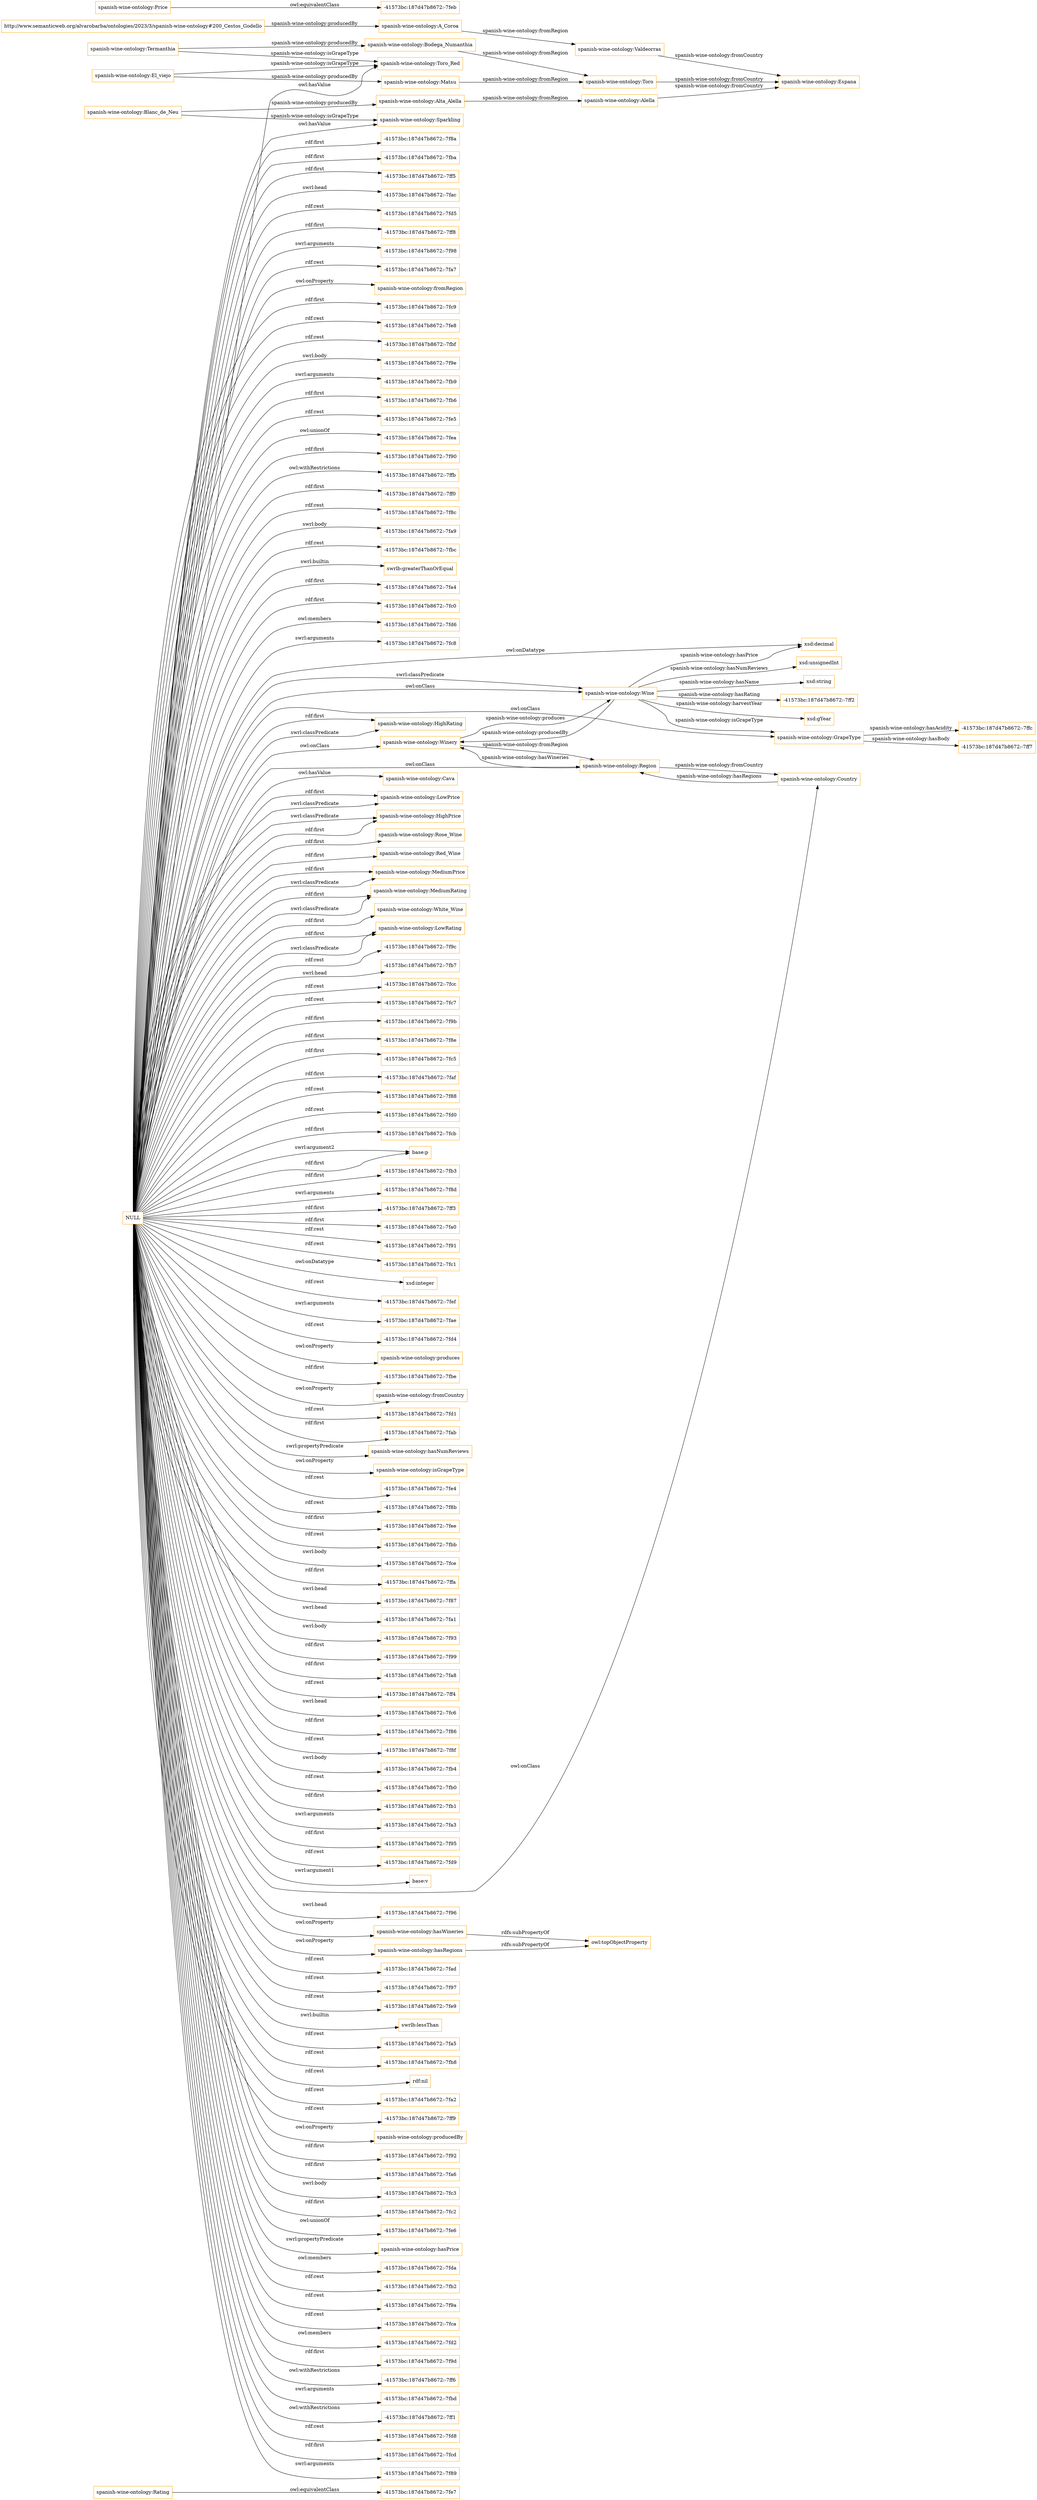 digraph ar2dtool_diagram { 
rankdir=LR;
size="1501"
node [shape = rectangle, color="orange"]; "spanish-wine-ontology:Rating" "spanish-wine-ontology:Winery" "spanish-wine-ontology:Wine" "spanish-wine-ontology:HighRating" "spanish-wine-ontology:Country" "spanish-wine-ontology:Cava" "spanish-wine-ontology:LowPrice" "spanish-wine-ontology:HighPrice" "spanish-wine-ontology:Rose_Wine" "-41573bc:187d47b8672:-7fe7" "-41573bc:187d47b8672:-7feb" "spanish-wine-ontology:Red_Wine" "spanish-wine-ontology:Region" "spanish-wine-ontology:MediumPrice" "spanish-wine-ontology:MediumRating" "spanish-wine-ontology:White_Wine" "spanish-wine-ontology:LowRating" "spanish-wine-ontology:Price" "spanish-wine-ontology:GrapeType" ; /*classes style*/
	"spanish-wine-ontology:Termanthia" -> "spanish-wine-ontology:Bodega_Numanthia" [ label = "spanish-wine-ontology:producedBy" ];
	"spanish-wine-ontology:Termanthia" -> "spanish-wine-ontology:Toro_Red" [ label = "spanish-wine-ontology:isGrapeType" ];
	"NULL" -> "-41573bc:187d47b8672:-7faf" [ label = "rdf:first" ];
	"NULL" -> "-41573bc:187d47b8672:-7f88" [ label = "rdf:rest" ];
	"NULL" -> "-41573bc:187d47b8672:-7fd0" [ label = "rdf:rest" ];
	"NULL" -> "-41573bc:187d47b8672:-7fcb" [ label = "rdf:first" ];
	"NULL" -> "spanish-wine-ontology:MediumRating" [ label = "rdf:first" ];
	"NULL" -> "base:p" [ label = "swrl:argument2" ];
	"NULL" -> "-41573bc:187d47b8672:-7fb3" [ label = "rdf:first" ];
	"NULL" -> "-41573bc:187d47b8672:-7f8d" [ label = "swrl:arguments" ];
	"NULL" -> "spanish-wine-ontology:GrapeType" [ label = "owl:onClass" ];
	"NULL" -> "-41573bc:187d47b8672:-7ff3" [ label = "rdf:first" ];
	"NULL" -> "-41573bc:187d47b8672:-7fa0" [ label = "rdf:first" ];
	"NULL" -> "-41573bc:187d47b8672:-7f91" [ label = "rdf:rest" ];
	"NULL" -> "-41573bc:187d47b8672:-7fc1" [ label = "rdf:rest" ];
	"NULL" -> "spanish-wine-ontology:MediumPrice" [ label = "rdf:first" ];
	"NULL" -> "xsd:integer" [ label = "owl:onDatatype" ];
	"NULL" -> "-41573bc:187d47b8672:-7fef" [ label = "rdf:rest" ];
	"NULL" -> "-41573bc:187d47b8672:-7fae" [ label = "swrl:arguments" ];
	"NULL" -> "-41573bc:187d47b8672:-7fd4" [ label = "rdf:rest" ];
	"NULL" -> "spanish-wine-ontology:Winery" [ label = "owl:onClass" ];
	"NULL" -> "spanish-wine-ontology:produces" [ label = "owl:onProperty" ];
	"NULL" -> "-41573bc:187d47b8672:-7fbe" [ label = "rdf:first" ];
	"NULL" -> "spanish-wine-ontology:fromCountry" [ label = "owl:onProperty" ];
	"NULL" -> "-41573bc:187d47b8672:-7fd1" [ label = "rdf:rest" ];
	"NULL" -> "spanish-wine-ontology:HighPrice" [ label = "swrl:classPredicate" ];
	"NULL" -> "-41573bc:187d47b8672:-7fab" [ label = "rdf:first" ];
	"NULL" -> "spanish-wine-ontology:Toro_Red" [ label = "owl:hasValue" ];
	"NULL" -> "spanish-wine-ontology:hasNumReviews" [ label = "swrl:propertyPredicate" ];
	"NULL" -> "spanish-wine-ontology:White_Wine" [ label = "rdf:first" ];
	"NULL" -> "spanish-wine-ontology:isGrapeType" [ label = "owl:onProperty" ];
	"NULL" -> "-41573bc:187d47b8672:-7fe4" [ label = "rdf:rest" ];
	"NULL" -> "-41573bc:187d47b8672:-7f8b" [ label = "rdf:rest" ];
	"NULL" -> "-41573bc:187d47b8672:-7fee" [ label = "rdf:first" ];
	"NULL" -> "-41573bc:187d47b8672:-7fbb" [ label = "rdf:rest" ];
	"NULL" -> "-41573bc:187d47b8672:-7fce" [ label = "swrl:body" ];
	"NULL" -> "-41573bc:187d47b8672:-7ffa" [ label = "rdf:first" ];
	"NULL" -> "spanish-wine-ontology:Wine" [ label = "swrl:classPredicate" ];
	"NULL" -> "base:p" [ label = "rdf:first" ];
	"NULL" -> "-41573bc:187d47b8672:-7f87" [ label = "swrl:head" ];
	"NULL" -> "-41573bc:187d47b8672:-7fa1" [ label = "swrl:head" ];
	"NULL" -> "-41573bc:187d47b8672:-7f93" [ label = "swrl:body" ];
	"NULL" -> "-41573bc:187d47b8672:-7f99" [ label = "rdf:first" ];
	"NULL" -> "-41573bc:187d47b8672:-7fa8" [ label = "rdf:first" ];
	"NULL" -> "-41573bc:187d47b8672:-7ff4" [ label = "rdf:rest" ];
	"NULL" -> "-41573bc:187d47b8672:-7fc6" [ label = "swrl:head" ];
	"NULL" -> "-41573bc:187d47b8672:-7f86" [ label = "rdf:first" ];
	"NULL" -> "-41573bc:187d47b8672:-7f8f" [ label = "rdf:rest" ];
	"NULL" -> "-41573bc:187d47b8672:-7fb4" [ label = "swrl:body" ];
	"NULL" -> "-41573bc:187d47b8672:-7fb0" [ label = "rdf:rest" ];
	"NULL" -> "-41573bc:187d47b8672:-7fb1" [ label = "rdf:first" ];
	"NULL" -> "-41573bc:187d47b8672:-7fa3" [ label = "swrl:arguments" ];
	"NULL" -> "-41573bc:187d47b8672:-7f95" [ label = "rdf:first" ];
	"NULL" -> "-41573bc:187d47b8672:-7fd9" [ label = "rdf:rest" ];
	"NULL" -> "base:v" [ label = "swrl:argument1" ];
	"NULL" -> "spanish-wine-ontology:LowRating" [ label = "rdf:first" ];
	"NULL" -> "xsd:decimal" [ label = "owl:onDatatype" ];
	"NULL" -> "-41573bc:187d47b8672:-7f96" [ label = "swrl:head" ];
	"NULL" -> "spanish-wine-ontology:hasWineries" [ label = "owl:onProperty" ];
	"NULL" -> "spanish-wine-ontology:MediumRating" [ label = "swrl:classPredicate" ];
	"NULL" -> "-41573bc:187d47b8672:-7fad" [ label = "rdf:rest" ];
	"NULL" -> "-41573bc:187d47b8672:-7f97" [ label = "rdf:rest" ];
	"NULL" -> "spanish-wine-ontology:Country" [ label = "owl:onClass" ];
	"NULL" -> "-41573bc:187d47b8672:-7fe9" [ label = "rdf:rest" ];
	"NULL" -> "spanish-wine-ontology:Red_Wine" [ label = "rdf:first" ];
	"NULL" -> "swrlb:lessThan" [ label = "swrl:builtin" ];
	"NULL" -> "spanish-wine-ontology:Cava" [ label = "owl:hasValue" ];
	"NULL" -> "spanish-wine-ontology:LowPrice" [ label = "rdf:first" ];
	"NULL" -> "-41573bc:187d47b8672:-7fa5" [ label = "rdf:rest" ];
	"NULL" -> "-41573bc:187d47b8672:-7fb8" [ label = "rdf:rest" ];
	"NULL" -> "rdf:nil" [ label = "rdf:rest" ];
	"NULL" -> "-41573bc:187d47b8672:-7fa2" [ label = "rdf:rest" ];
	"NULL" -> "-41573bc:187d47b8672:-7ff9" [ label = "rdf:rest" ];
	"NULL" -> "spanish-wine-ontology:producedBy" [ label = "owl:onProperty" ];
	"NULL" -> "-41573bc:187d47b8672:-7f92" [ label = "rdf:first" ];
	"NULL" -> "spanish-wine-ontology:LowRating" [ label = "swrl:classPredicate" ];
	"NULL" -> "-41573bc:187d47b8672:-7fa6" [ label = "rdf:first" ];
	"NULL" -> "-41573bc:187d47b8672:-7fc3" [ label = "swrl:body" ];
	"NULL" -> "-41573bc:187d47b8672:-7fc2" [ label = "rdf:first" ];
	"NULL" -> "-41573bc:187d47b8672:-7fe6" [ label = "owl:unionOf" ];
	"NULL" -> "spanish-wine-ontology:Rose_Wine" [ label = "rdf:first" ];
	"NULL" -> "spanish-wine-ontology:MediumPrice" [ label = "swrl:classPredicate" ];
	"NULL" -> "spanish-wine-ontology:hasRegions" [ label = "owl:onProperty" ];
	"NULL" -> "spanish-wine-ontology:hasPrice" [ label = "swrl:propertyPredicate" ];
	"NULL" -> "-41573bc:187d47b8672:-7fda" [ label = "owl:members" ];
	"NULL" -> "-41573bc:187d47b8672:-7fb2" [ label = "rdf:rest" ];
	"NULL" -> "spanish-wine-ontology:Region" [ label = "owl:onClass" ];
	"NULL" -> "spanish-wine-ontology:LowPrice" [ label = "swrl:classPredicate" ];
	"NULL" -> "-41573bc:187d47b8672:-7f9a" [ label = "rdf:rest" ];
	"NULL" -> "-41573bc:187d47b8672:-7fca" [ label = "rdf:rest" ];
	"NULL" -> "-41573bc:187d47b8672:-7fd2" [ label = "owl:members" ];
	"NULL" -> "-41573bc:187d47b8672:-7f9d" [ label = "rdf:first" ];
	"NULL" -> "-41573bc:187d47b8672:-7ff6" [ label = "owl:withRestrictions" ];
	"NULL" -> "-41573bc:187d47b8672:-7fbd" [ label = "swrl:arguments" ];
	"NULL" -> "-41573bc:187d47b8672:-7ff1" [ label = "owl:withRestrictions" ];
	"NULL" -> "spanish-wine-ontology:Wine" [ label = "owl:onClass" ];
	"NULL" -> "spanish-wine-ontology:HighPrice" [ label = "rdf:first" ];
	"NULL" -> "-41573bc:187d47b8672:-7fd8" [ label = "rdf:rest" ];
	"NULL" -> "-41573bc:187d47b8672:-7fcd" [ label = "rdf:first" ];
	"NULL" -> "-41573bc:187d47b8672:-7f89" [ label = "swrl:arguments" ];
	"NULL" -> "-41573bc:187d47b8672:-7f8a" [ label = "rdf:first" ];
	"NULL" -> "-41573bc:187d47b8672:-7fba" [ label = "rdf:first" ];
	"NULL" -> "-41573bc:187d47b8672:-7ff5" [ label = "rdf:first" ];
	"NULL" -> "-41573bc:187d47b8672:-7fac" [ label = "swrl:head" ];
	"NULL" -> "-41573bc:187d47b8672:-7fd5" [ label = "rdf:rest" ];
	"NULL" -> "-41573bc:187d47b8672:-7ff8" [ label = "rdf:first" ];
	"NULL" -> "-41573bc:187d47b8672:-7f98" [ label = "swrl:arguments" ];
	"NULL" -> "-41573bc:187d47b8672:-7fa7" [ label = "rdf:rest" ];
	"NULL" -> "spanish-wine-ontology:fromRegion" [ label = "owl:onProperty" ];
	"NULL" -> "-41573bc:187d47b8672:-7fc9" [ label = "rdf:first" ];
	"NULL" -> "-41573bc:187d47b8672:-7fe8" [ label = "rdf:rest" ];
	"NULL" -> "-41573bc:187d47b8672:-7fbf" [ label = "rdf:rest" ];
	"NULL" -> "-41573bc:187d47b8672:-7f9e" [ label = "swrl:body" ];
	"NULL" -> "-41573bc:187d47b8672:-7fb9" [ label = "swrl:arguments" ];
	"NULL" -> "-41573bc:187d47b8672:-7fb6" [ label = "rdf:first" ];
	"NULL" -> "-41573bc:187d47b8672:-7fe5" [ label = "rdf:rest" ];
	"NULL" -> "-41573bc:187d47b8672:-7fea" [ label = "owl:unionOf" ];
	"NULL" -> "-41573bc:187d47b8672:-7f90" [ label = "rdf:first" ];
	"NULL" -> "-41573bc:187d47b8672:-7ffb" [ label = "owl:withRestrictions" ];
	"NULL" -> "-41573bc:187d47b8672:-7ff0" [ label = "rdf:first" ];
	"NULL" -> "-41573bc:187d47b8672:-7f8c" [ label = "rdf:rest" ];
	"NULL" -> "-41573bc:187d47b8672:-7fa9" [ label = "swrl:body" ];
	"NULL" -> "spanish-wine-ontology:HighRating" [ label = "swrl:classPredicate" ];
	"NULL" -> "spanish-wine-ontology:Sparkling" [ label = "owl:hasValue" ];
	"NULL" -> "-41573bc:187d47b8672:-7fbc" [ label = "rdf:rest" ];
	"NULL" -> "swrlb:greaterThanOrEqual" [ label = "swrl:builtin" ];
	"NULL" -> "-41573bc:187d47b8672:-7fa4" [ label = "rdf:first" ];
	"NULL" -> "-41573bc:187d47b8672:-7fc0" [ label = "rdf:first" ];
	"NULL" -> "-41573bc:187d47b8672:-7fd6" [ label = "owl:members" ];
	"NULL" -> "-41573bc:187d47b8672:-7fc8" [ label = "swrl:arguments" ];
	"NULL" -> "spanish-wine-ontology:HighRating" [ label = "rdf:first" ];
	"NULL" -> "-41573bc:187d47b8672:-7f9c" [ label = "rdf:rest" ];
	"NULL" -> "-41573bc:187d47b8672:-7fb7" [ label = "swrl:head" ];
	"NULL" -> "-41573bc:187d47b8672:-7fcc" [ label = "rdf:rest" ];
	"NULL" -> "-41573bc:187d47b8672:-7fc7" [ label = "rdf:rest" ];
	"NULL" -> "-41573bc:187d47b8672:-7f9b" [ label = "rdf:first" ];
	"NULL" -> "-41573bc:187d47b8672:-7f8e" [ label = "rdf:first" ];
	"NULL" -> "-41573bc:187d47b8672:-7fc5" [ label = "rdf:first" ];
	"spanish-wine-ontology:Matsu" -> "spanish-wine-ontology:Toro" [ label = "spanish-wine-ontology:fromRegion" ];
	"spanish-wine-ontology:Price" -> "-41573bc:187d47b8672:-7feb" [ label = "owl:equivalentClass" ];
	"http://www.semanticweb.org/alvarobarba/ontologies/2023/3/spanish-wine-ontology#200_Cestos_Godello" -> "spanish-wine-ontology:A_Coroa" [ label = "spanish-wine-ontology:producedBy" ];
	"spanish-wine-ontology:Toro" -> "spanish-wine-ontology:Espana" [ label = "spanish-wine-ontology:fromCountry" ];
	"spanish-wine-ontology:Bodega_Numanthia" -> "spanish-wine-ontology:Toro" [ label = "spanish-wine-ontology:fromRegion" ];
	"spanish-wine-ontology:Alta_Alella" -> "spanish-wine-ontology:Alella" [ label = "spanish-wine-ontology:fromRegion" ];
	"spanish-wine-ontology:hasRegions" -> "owl:topObjectProperty" [ label = "rdfs:subPropertyOf" ];
	"spanish-wine-ontology:Blanc_de_Neu" -> "spanish-wine-ontology:Alta_Alella" [ label = "spanish-wine-ontology:producedBy" ];
	"spanish-wine-ontology:Blanc_de_Neu" -> "spanish-wine-ontology:Sparkling" [ label = "spanish-wine-ontology:isGrapeType" ];
	"spanish-wine-ontology:hasWineries" -> "owl:topObjectProperty" [ label = "rdfs:subPropertyOf" ];
	"spanish-wine-ontology:Rating" -> "-41573bc:187d47b8672:-7fe7" [ label = "owl:equivalentClass" ];
	"spanish-wine-ontology:Valdeorras" -> "spanish-wine-ontology:Espana" [ label = "spanish-wine-ontology:fromCountry" ];
	"spanish-wine-ontology:A_Coroa" -> "spanish-wine-ontology:Valdeorras" [ label = "spanish-wine-ontology:fromRegion" ];
	"spanish-wine-ontology:Alella" -> "spanish-wine-ontology:Espana" [ label = "spanish-wine-ontology:fromCountry" ];
	"spanish-wine-ontology:El_viejo" -> "spanish-wine-ontology:Matsu" [ label = "spanish-wine-ontology:producedBy" ];
	"spanish-wine-ontology:El_viejo" -> "spanish-wine-ontology:Toro_Red" [ label = "spanish-wine-ontology:isGrapeType" ];
	"spanish-wine-ontology:Wine" -> "xsd:decimal" [ label = "spanish-wine-ontology:hasPrice" ];
	"spanish-wine-ontology:Wine" -> "-41573bc:187d47b8672:-7ff2" [ label = "spanish-wine-ontology:hasRating" ];
	"spanish-wine-ontology:Winery" -> "spanish-wine-ontology:Wine" [ label = "spanish-wine-ontology:produces" ];
	"spanish-wine-ontology:Country" -> "spanish-wine-ontology:Region" [ label = "spanish-wine-ontology:hasRegions" ];
	"spanish-wine-ontology:Region" -> "spanish-wine-ontology:Winery" [ label = "spanish-wine-ontology:hasWineries" ];
	"spanish-wine-ontology:Region" -> "spanish-wine-ontology:Country" [ label = "spanish-wine-ontology:fromCountry" ];
	"spanish-wine-ontology:Wine" -> "spanish-wine-ontology:GrapeType" [ label = "spanish-wine-ontology:isGrapeType" ];
	"spanish-wine-ontology:Winery" -> "spanish-wine-ontology:Region" [ label = "spanish-wine-ontology:fromRegion" ];
	"spanish-wine-ontology:GrapeType" -> "-41573bc:187d47b8672:-7ffc" [ label = "spanish-wine-ontology:hasAcidity" ];
	"spanish-wine-ontology:GrapeType" -> "-41573bc:187d47b8672:-7ff7" [ label = "spanish-wine-ontology:hasBody" ];
	"spanish-wine-ontology:Wine" -> "xsd:gYear" [ label = "spanish-wine-ontology:harvestYear" ];
	"spanish-wine-ontology:Wine" -> "xsd:unsignedInt" [ label = "spanish-wine-ontology:hasNumReviews" ];
	"spanish-wine-ontology:Wine" -> "xsd:string" [ label = "spanish-wine-ontology:hasName" ];
	"spanish-wine-ontology:Wine" -> "spanish-wine-ontology:Winery" [ label = "spanish-wine-ontology:producedBy" ];

}

